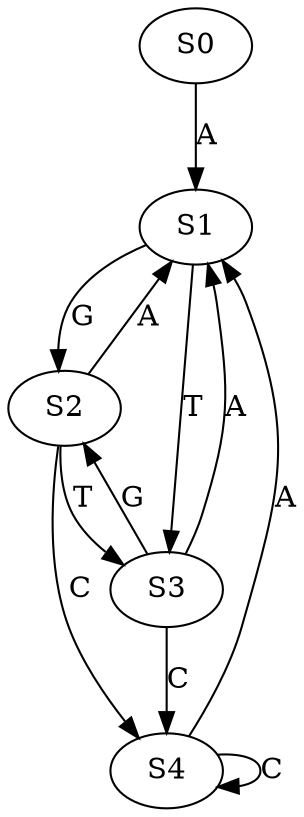 strict digraph  {
	S0 -> S1 [ label = A ];
	S1 -> S2 [ label = G ];
	S1 -> S3 [ label = T ];
	S2 -> S4 [ label = C ];
	S2 -> S3 [ label = T ];
	S2 -> S1 [ label = A ];
	S3 -> S2 [ label = G ];
	S3 -> S4 [ label = C ];
	S3 -> S1 [ label = A ];
	S4 -> S1 [ label = A ];
	S4 -> S4 [ label = C ];
}
